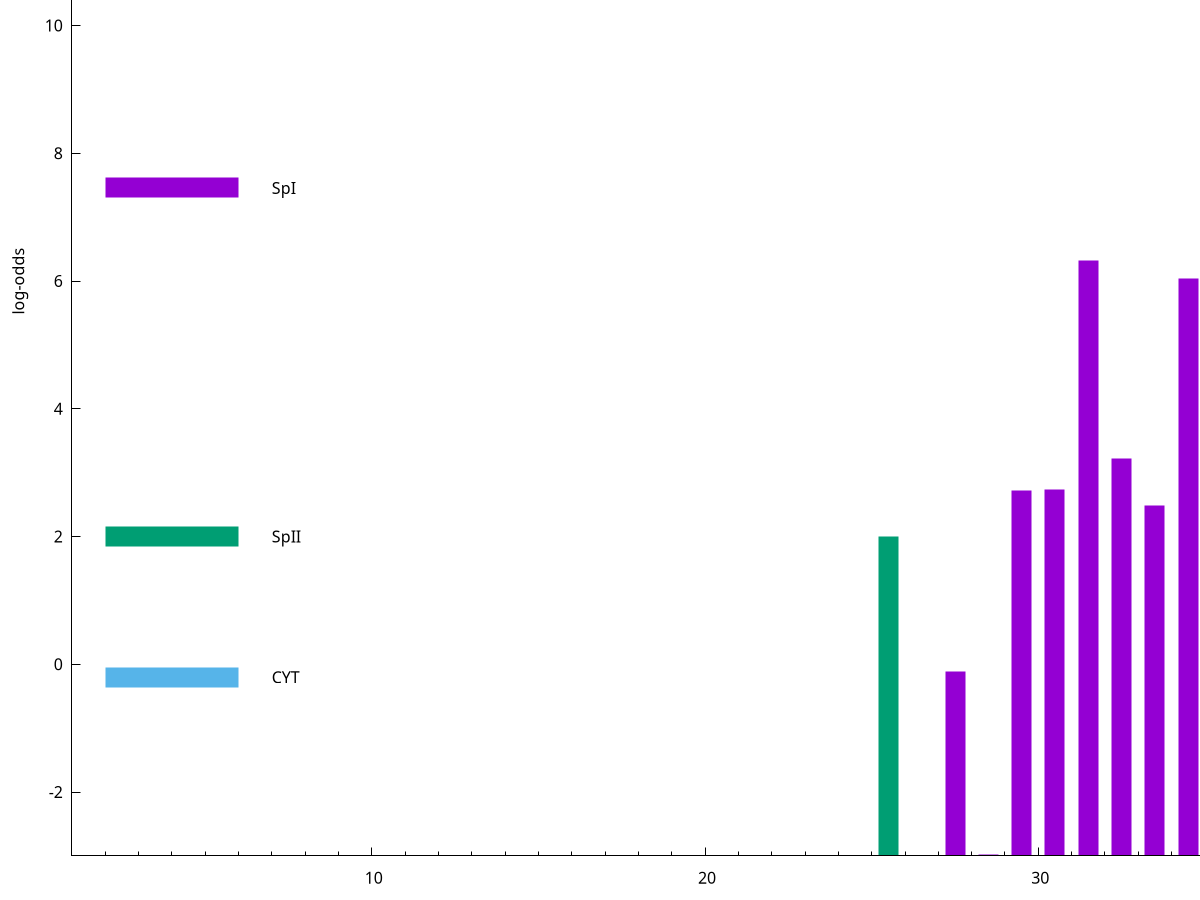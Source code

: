 set title "LipoP predictions for SRR5666567.gff"
set size 2., 1.4
set xrange [1:70] 
set mxtics 10
set yrange [-3:15]
set y2range [0:18]
set ylabel "log-odds"
set term postscript eps color solid "Helvetica" 30
set output "SRR5666567.gff.eps"
set arrow from 2,11.7149 to 6,11.7149 nohead lt 4 lw 20
set label "TMH" at 7,11.7149
set arrow from 2,7.45832 to 6,7.45832 nohead lt 1 lw 20
set label "SpI" at 7,7.45832
set arrow from 2,2.00253 to 6,2.00253 nohead lt 2 lw 20
set label "SpII" at 7,2.00253
set arrow from 2,-0.200913 to 6,-0.200913 nohead lt 3 lw 20
set label "CYT" at 7,-0.200913
set arrow from 2,11.7149 to 6,11.7149 nohead lt 4 lw 20
set label "TMH" at 7,11.7149
# NOTE: The scores below are the log-odds scores with the threshold
# NOTE: subtracted (a hack to make gnuplot make the histogram all
# NOTE: look nice).
plot "-" axes x1y2 title "" with impulses lt 2 lw 20, "-" axes x1y2 title "" with impulses lt 1 lw 20
25.500000 5.002520
e
31.500000 9.321600
34.500000 9.039820
32.500000 6.222430
30.500000 5.731400
29.500000 5.725770
33.500000 5.489560
27.500000 2.882446
35.500000 2.559551
28.500000 0.024100
e
exit
